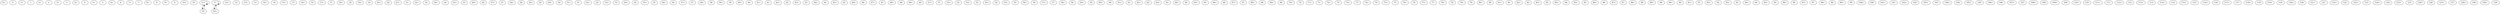digraph adj {
graph [k=50]
edge [d=-49]
"0+" [l=145 C=192]
"0-" [l=145 C=192]
"1+" [l=197 C=331]
"1-" [l=197 C=331]
"2+" [l=113 C=207]
"2-" [l=113 C=207]
"3+" [l=115 C=152]
"3-" [l=115 C=152]
"4+" [l=105 C=143]
"4-" [l=105 C=143]
"5+" [l=119 C=150]
"5-" [l=119 C=150]
"6+" [l=100 C=102]
"6-" [l=100 C=102]
"7+" [l=111 C=305]
"7-" [l=111 C=305]
"8+" [l=115 C=197]
"8-" [l=115 C=197]
"9+" [l=114 C=180]
"9-" [l=114 C=180]
"10+" [l=126 C=176]
"10-" [l=126 C=176]
"11+" [l=72 C=92]
"11-" [l=72 C=92]
"12+" [l=128 C=282]
"12-" [l=128 C=282]
"13+" [l=123 C=210]
"13-" [l=123 C=210]
"14+" [l=173 C=295]
"14-" [l=173 C=295]
"15+" [l=752 C=2855]
"15-" [l=752 C=2855]
"16+" [l=101 C=128]
"16-" [l=101 C=128]
"17+" [l=145 C=196]
"17-" [l=145 C=196]
"18+" [l=113 C=135]
"18-" [l=113 C=135]
"19+" [l=152 C=259]
"19-" [l=152 C=259]
"20+" [l=101 C=108]
"20-" [l=101 C=108]
"21+" [l=161 C=279]
"21-" [l=161 C=279]
"22+" [l=176 C=255]
"22-" [l=176 C=255]
"24+" [l=107 C=142]
"24-" [l=107 C=142]
"25+" [l=101 C=129]
"25-" [l=101 C=129]
"26+" [l=137 C=244]
"26-" [l=137 C=244]
"27+" [l=113 C=178]
"27-" [l=113 C=178]
"28+" [l=116 C=147]
"28-" [l=116 C=147]
"29+" [l=896 C=2907]
"29-" [l=896 C=2907]
"30+" [l=130 C=223]
"30-" [l=130 C=223]
"31+" [l=122 C=187]
"31-" [l=122 C=187]
"32+" [l=119 C=284]
"32-" [l=119 C=284]
"33+" [l=113 C=183]
"33-" [l=113 C=183]
"34+" [l=101 C=120]
"34-" [l=101 C=120]
"35+" [l=101 C=118]
"35-" [l=101 C=118]
"36+" [l=109 C=138]
"36-" [l=109 C=138]
"37+" [l=569 C=2075]
"37-" [l=569 C=2075]
"38+" [l=225 C=666]
"38-" [l=225 C=666]
"39+" [l=101 C=133]
"39-" [l=101 C=133]
"40+" [l=145 C=269]
"40-" [l=145 C=269]
"41+" [l=101 C=131]
"41-" [l=101 C=131]
"42+" [l=155 C=229]
"42-" [l=155 C=229]
"43+" [l=101 C=148]
"43-" [l=101 C=148]
"44+" [l=101 C=149]
"44-" [l=101 C=149]
"45+" [l=305 C=763]
"45-" [l=305 C=763]
"46+" [l=176 C=262]
"46-" [l=176 C=262]
"47+" [l=160 C=260]
"47-" [l=160 C=260]
"48+" [l=287 C=854]
"48-" [l=287 C=854]
"49+" [l=179 C=294]
"49-" [l=179 C=294]
"50+" [l=236 C=463]
"50-" [l=236 C=463]
"51+" [l=101 C=113]
"51-" [l=101 C=113]
"52+" [l=129 C=246]
"52-" [l=129 C=246]
"53+" [l=211 C=423]
"53-" [l=211 C=423]
"54+" [l=106 C=149]
"54-" [l=106 C=149]
"55+" [l=257 C=948]
"55-" [l=257 C=948]
"56+" [l=101 C=118]
"56-" [l=101 C=118]
"57+" [l=129 C=309]
"57-" [l=129 C=309]
"58+" [l=125 C=195]
"58-" [l=125 C=195]
"59+" [l=101 C=129]
"59-" [l=101 C=129]
"60+" [l=101 C=131]
"60-" [l=101 C=131]
"61+" [l=270 C=746]
"61-" [l=270 C=746]
"62+" [l=110 C=130]
"62-" [l=110 C=130]
"63+" [l=101 C=105]
"63-" [l=101 C=105]
"64+" [l=101 C=141]
"64-" [l=101 C=141]
"65+" [l=191 C=448]
"65-" [l=191 C=448]
"66+" [l=143 C=212]
"66-" [l=143 C=212]
"67+" [l=112 C=189]
"67-" [l=112 C=189]
"68+" [l=100 C=102]
"68-" [l=100 C=102]
"69+" [l=101 C=131]
"69-" [l=101 C=131]
"70+" [l=287 C=627]
"70-" [l=287 C=627]
"71+" [l=170 C=358]
"71-" [l=170 C=358]
"72+" [l=101 C=136]
"72-" [l=101 C=136]
"73+" [l=225 C=710]
"73-" [l=225 C=710]
"74+" [l=101 C=124]
"74-" [l=101 C=124]
"75+" [l=113 C=161]
"75-" [l=113 C=161]
"76+" [l=116 C=172]
"76-" [l=116 C=172]
"77+" [l=116 C=266]
"77-" [l=116 C=266]
"78+" [l=102 C=136]
"78-" [l=102 C=136]
"79+" [l=101 C=118]
"79-" [l=101 C=118]
"80+" [l=154 C=212]
"80-" [l=154 C=212]
"81+" [l=122 C=186]
"81-" [l=122 C=186]
"82+" [l=167 C=253]
"82-" [l=167 C=253]
"83+" [l=141 C=203]
"83-" [l=141 C=203]
"84+" [l=196 C=333]
"84-" [l=196 C=333]
"85+" [l=101 C=109]
"85-" [l=101 C=109]
"86+" [l=126 C=196]
"86-" [l=126 C=196]
"87+" [l=452 C=1449]
"87-" [l=452 C=1449]
"88+" [l=130 C=221]
"88-" [l=130 C=221]
"89+" [l=101 C=154]
"89-" [l=101 C=154]
"90+" [l=197 C=299]
"90-" [l=197 C=299]
"91+" [l=120 C=163]
"91-" [l=120 C=163]
"92+" [l=101 C=119]
"92-" [l=101 C=119]
"93+" [l=101 C=124]
"93-" [l=101 C=124]
"94+" [l=105 C=188]
"94-" [l=105 C=188]
"95+" [l=114 C=329]
"95-" [l=114 C=329]
"96+" [l=142 C=187]
"96-" [l=142 C=187]
"97+" [l=101 C=140]
"97-" [l=101 C=140]
"98+" [l=101 C=130]
"98-" [l=101 C=130]
"99+" [l=101 C=104]
"99-" [l=101 C=104]
"100+" [l=186 C=432]
"100-" [l=186 C=432]
"101+" [l=108 C=120]
"101-" [l=108 C=120]
"102+" [l=108 C=151]
"102-" [l=108 C=151]
"103+" [l=144 C=203]
"103-" [l=144 C=203]
"104+" [l=101 C=110]
"104-" [l=101 C=110]
"105+" [l=117 C=172]
"105-" [l=117 C=172]
"106+" [l=141 C=203]
"106-" [l=141 C=203]
"107+" [l=161 C=256]
"107-" [l=161 C=256]
"108+" [l=227 C=395]
"108-" [l=227 C=395]
"109+" [l=301 C=652]
"109-" [l=301 C=652]
"110+" [l=129 C=173]
"110-" [l=129 C=173]
"111+" [l=962 C=4191]
"111-" [l=962 C=4191]
"112+" [l=132 C=215]
"112-" [l=132 C=215]
"113+" [l=208 C=633]
"113-" [l=208 C=633]
"114+" [l=158 C=245]
"114-" [l=158 C=245]
"115+" [l=123 C=221]
"115-" [l=123 C=221]
"116+" [l=101 C=114]
"116-" [l=101 C=114]
"117+" [l=101 C=104]
"117-" [l=101 C=104]
"118+" [l=100 C=102]
"118-" [l=100 C=102]
"119+" [l=101 C=121]
"119-" [l=101 C=121]
"120+" [l=113 C=157]
"120-" [l=113 C=157]
"121+" [l=191 C=514]
"121-" [l=191 C=514]
"122+" [l=125 C=166]
"122-" [l=125 C=166]
"123+" [l=117 C=183]
"123-" [l=117 C=183]
"124+" [l=139 C=278]
"124-" [l=139 C=278]
"125+" [l=101 C=144]
"125-" [l=101 C=144]
"126+" [l=116 C=203]
"126-" [l=116 C=203]
"127+" [l=134 C=200]
"127-" [l=134 C=200]
"128+" [l=155 C=260]
"128-" [l=155 C=260]
"129+" [l=101 C=184]
"129-" [l=101 C=184]
"11+" -> "50-"
"11+" -> "11+" [d=-27]
"11-" -> "50+"
"11-" -> "11-" [d=-27]
"50+" -> "11-"
"50-" -> "11+"
}
